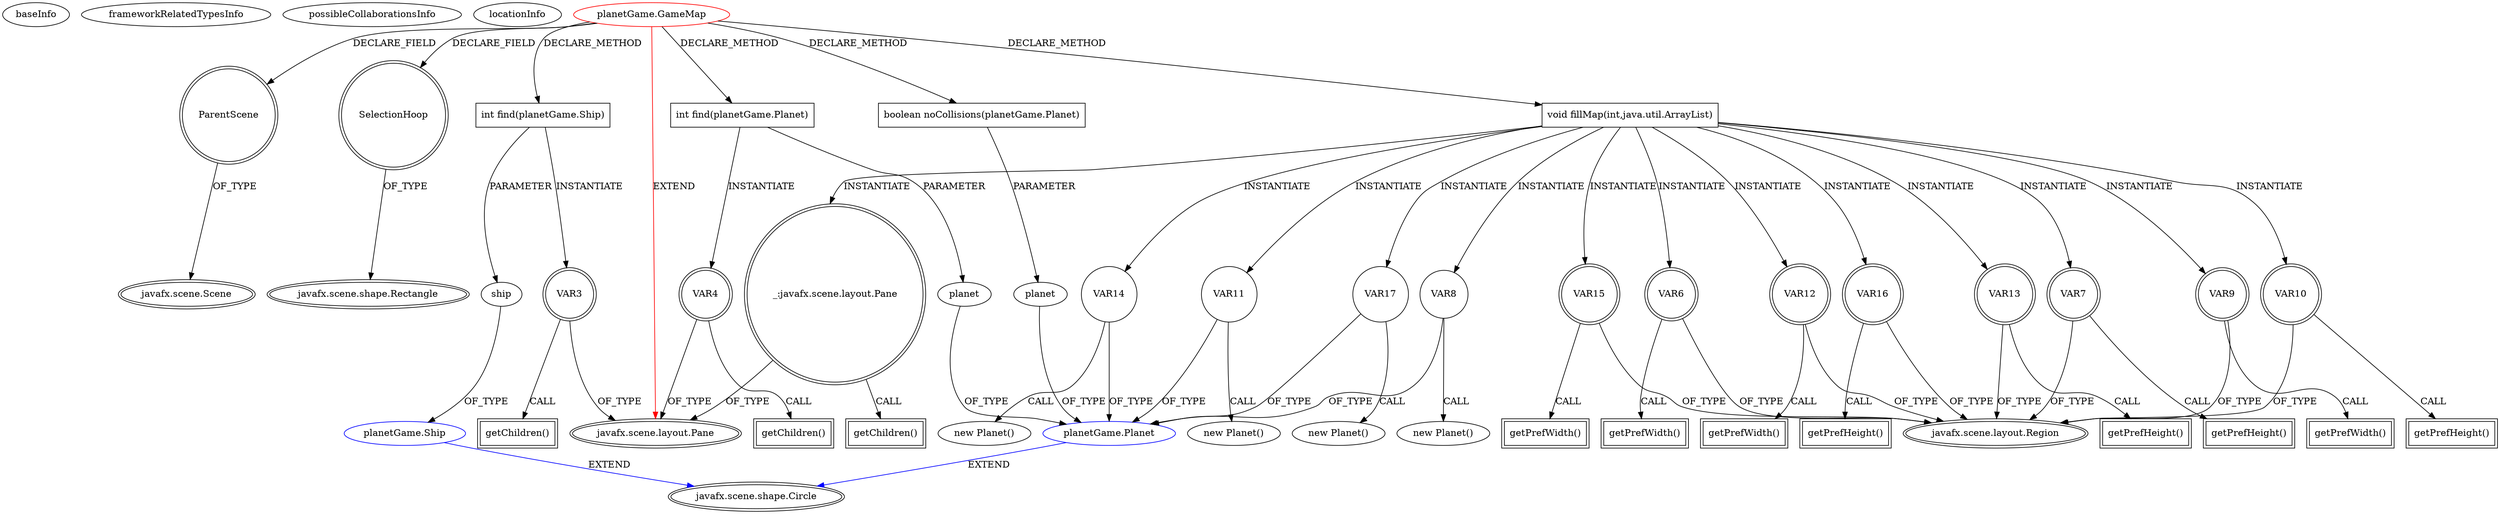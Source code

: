 digraph {
baseInfo[graphId=2630,category="extension_graph",isAnonymous=false,possibleRelation=true]
frameworkRelatedTypesInfo[0="javafx.scene.layout.Pane"]
possibleCollaborationsInfo[0="2630~CLIENT_METHOD_DECLARATION-PARAMETER_DECLARATION-CLIENT_METHOD_DECLARATION-INSTANTIATION-CLIENT_METHOD_DECLARATION-INSTANTIATION-CLIENT_METHOD_DECLARATION-INSTANTIATION-CLIENT_METHOD_DECLARATION-INSTANTIATION-CLIENT_METHOD_DECLARATION-PARAMETER_DECLARATION-~javafx.scene.layout.Pane ~javafx.scene.shape.Circle ~false~false",1="2630~CLIENT_METHOD_DECLARATION-PARAMETER_DECLARATION-~javafx.scene.layout.Pane ~javafx.scene.shape.Circle ~false~false"]
locationInfo[projectName="empollondefisica-PlanetGame",filePath="/empollondefisica-PlanetGame/PlanetGame-master/src/planetGame/GameMap.java",contextSignature="GameMap",graphId="2630"]
0[label="planetGame.GameMap",vertexType="ROOT_CLIENT_CLASS_DECLARATION",isFrameworkType=false,color=red]
1[label="javafx.scene.layout.Pane",vertexType="FRAMEWORK_CLASS_TYPE",isFrameworkType=true,peripheries=2]
2[label="ParentScene",vertexType="FIELD_DECLARATION",isFrameworkType=true,peripheries=2,shape=circle]
3[label="javafx.scene.Scene",vertexType="FRAMEWORK_CLASS_TYPE",isFrameworkType=true,peripheries=2]
4[label="SelectionHoop",vertexType="FIELD_DECLARATION",isFrameworkType=true,peripheries=2,shape=circle]
5[label="javafx.scene.shape.Rectangle",vertexType="FRAMEWORK_CLASS_TYPE",isFrameworkType=true,peripheries=2]
21[label="int find(planetGame.Ship)",vertexType="CLIENT_METHOD_DECLARATION",isFrameworkType=false,shape=box]
22[label="ship",vertexType="PARAMETER_DECLARATION",isFrameworkType=false]
23[label="planetGame.Ship",vertexType="REFERENCE_CLIENT_CLASS_DECLARATION",isFrameworkType=false,color=blue]
24[label="javafx.scene.shape.Circle",vertexType="FRAMEWORK_CLASS_TYPE",isFrameworkType=true,peripheries=2]
25[label="VAR3",vertexType="VARIABLE_EXPRESION",isFrameworkType=true,peripheries=2,shape=circle]
26[label="getChildren()",vertexType="INSIDE_CALL",isFrameworkType=true,peripheries=2,shape=box]
28[label="int find(planetGame.Planet)",vertexType="CLIENT_METHOD_DECLARATION",isFrameworkType=false,shape=box]
29[label="planet",vertexType="PARAMETER_DECLARATION",isFrameworkType=false]
30[label="planetGame.Planet",vertexType="REFERENCE_CLIENT_CLASS_DECLARATION",isFrameworkType=false,color=blue]
32[label="VAR4",vertexType="VARIABLE_EXPRESION",isFrameworkType=true,peripheries=2,shape=circle]
33[label="getChildren()",vertexType="INSIDE_CALL",isFrameworkType=true,peripheries=2,shape=box]
39[label="void fillMap(int,java.util.ArrayList)",vertexType="CLIENT_METHOD_DECLARATION",isFrameworkType=false,shape=box]
40[label="VAR6",vertexType="VARIABLE_EXPRESION",isFrameworkType=true,peripheries=2,shape=circle]
42[label="javafx.scene.layout.Region",vertexType="FRAMEWORK_CLASS_TYPE",isFrameworkType=true,peripheries=2]
41[label="getPrefWidth()",vertexType="INSIDE_CALL",isFrameworkType=true,peripheries=2,shape=box]
43[label="VAR7",vertexType="VARIABLE_EXPRESION",isFrameworkType=true,peripheries=2,shape=circle]
44[label="getPrefHeight()",vertexType="INSIDE_CALL",isFrameworkType=true,peripheries=2,shape=box]
47[label="VAR8",vertexType="VARIABLE_EXPRESION",isFrameworkType=false,shape=circle]
46[label="new Planet()",vertexType="CONSTRUCTOR_CALL",isFrameworkType=false]
49[label="VAR9",vertexType="VARIABLE_EXPRESION",isFrameworkType=true,peripheries=2,shape=circle]
50[label="getPrefWidth()",vertexType="INSIDE_CALL",isFrameworkType=true,peripheries=2,shape=box]
52[label="VAR10",vertexType="VARIABLE_EXPRESION",isFrameworkType=true,peripheries=2,shape=circle]
53[label="getPrefHeight()",vertexType="INSIDE_CALL",isFrameworkType=true,peripheries=2,shape=box]
56[label="VAR11",vertexType="VARIABLE_EXPRESION",isFrameworkType=false,shape=circle]
55[label="new Planet()",vertexType="CONSTRUCTOR_CALL",isFrameworkType=false]
58[label="VAR12",vertexType="VARIABLE_EXPRESION",isFrameworkType=true,peripheries=2,shape=circle]
59[label="getPrefWidth()",vertexType="INSIDE_CALL",isFrameworkType=true,peripheries=2,shape=box]
61[label="VAR13",vertexType="VARIABLE_EXPRESION",isFrameworkType=true,peripheries=2,shape=circle]
62[label="getPrefHeight()",vertexType="INSIDE_CALL",isFrameworkType=true,peripheries=2,shape=box]
65[label="VAR14",vertexType="VARIABLE_EXPRESION",isFrameworkType=false,shape=circle]
64[label="new Planet()",vertexType="CONSTRUCTOR_CALL",isFrameworkType=false]
67[label="VAR15",vertexType="VARIABLE_EXPRESION",isFrameworkType=true,peripheries=2,shape=circle]
68[label="getPrefWidth()",vertexType="INSIDE_CALL",isFrameworkType=true,peripheries=2,shape=box]
70[label="VAR16",vertexType="VARIABLE_EXPRESION",isFrameworkType=true,peripheries=2,shape=circle]
71[label="getPrefHeight()",vertexType="INSIDE_CALL",isFrameworkType=true,peripheries=2,shape=box]
74[label="VAR17",vertexType="VARIABLE_EXPRESION",isFrameworkType=false,shape=circle]
73[label="new Planet()",vertexType="CONSTRUCTOR_CALL",isFrameworkType=false]
76[label="_:javafx.scene.layout.Pane",vertexType="VARIABLE_EXPRESION",isFrameworkType=true,peripheries=2,shape=circle]
77[label="getChildren()",vertexType="INSIDE_CALL",isFrameworkType=true,peripheries=2,shape=box]
79[label="boolean noCollisions(planetGame.Planet)",vertexType="CLIENT_METHOD_DECLARATION",isFrameworkType=false,shape=box]
80[label="planet",vertexType="PARAMETER_DECLARATION",isFrameworkType=false]
0->1[label="EXTEND",color=red]
0->2[label="DECLARE_FIELD"]
2->3[label="OF_TYPE"]
0->4[label="DECLARE_FIELD"]
4->5[label="OF_TYPE"]
0->21[label="DECLARE_METHOD"]
23->24[label="EXTEND",color=blue]
22->23[label="OF_TYPE"]
21->22[label="PARAMETER"]
21->25[label="INSTANTIATE"]
25->1[label="OF_TYPE"]
25->26[label="CALL"]
0->28[label="DECLARE_METHOD"]
30->24[label="EXTEND",color=blue]
29->30[label="OF_TYPE"]
28->29[label="PARAMETER"]
28->32[label="INSTANTIATE"]
32->1[label="OF_TYPE"]
32->33[label="CALL"]
0->39[label="DECLARE_METHOD"]
39->40[label="INSTANTIATE"]
40->42[label="OF_TYPE"]
40->41[label="CALL"]
39->43[label="INSTANTIATE"]
43->42[label="OF_TYPE"]
43->44[label="CALL"]
39->47[label="INSTANTIATE"]
47->30[label="OF_TYPE"]
47->46[label="CALL"]
39->49[label="INSTANTIATE"]
49->42[label="OF_TYPE"]
49->50[label="CALL"]
39->52[label="INSTANTIATE"]
52->42[label="OF_TYPE"]
52->53[label="CALL"]
39->56[label="INSTANTIATE"]
56->30[label="OF_TYPE"]
56->55[label="CALL"]
39->58[label="INSTANTIATE"]
58->42[label="OF_TYPE"]
58->59[label="CALL"]
39->61[label="INSTANTIATE"]
61->42[label="OF_TYPE"]
61->62[label="CALL"]
39->65[label="INSTANTIATE"]
65->30[label="OF_TYPE"]
65->64[label="CALL"]
39->67[label="INSTANTIATE"]
67->42[label="OF_TYPE"]
67->68[label="CALL"]
39->70[label="INSTANTIATE"]
70->42[label="OF_TYPE"]
70->71[label="CALL"]
39->74[label="INSTANTIATE"]
74->30[label="OF_TYPE"]
74->73[label="CALL"]
39->76[label="INSTANTIATE"]
76->1[label="OF_TYPE"]
76->77[label="CALL"]
0->79[label="DECLARE_METHOD"]
80->30[label="OF_TYPE"]
79->80[label="PARAMETER"]
}
